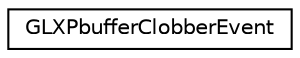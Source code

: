 digraph "Graphical Class Hierarchy"
{
  edge [fontname="Helvetica",fontsize="10",labelfontname="Helvetica",labelfontsize="10"];
  node [fontname="Helvetica",fontsize="10",shape=record];
  rankdir="LR";
  Node1 [label="GLXPbufferClobberEvent",height=0.2,width=0.4,color="black", fillcolor="white", style="filled",URL="$struct_g_l_x_pbuffer_clobber_event.html"];
}
